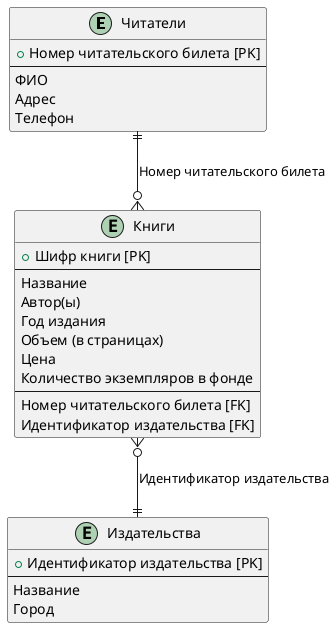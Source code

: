 @startuml library
scale 1

entity "Читатели" as readers {
  + Номер читательского билета [PK]
  --
  ФИО
  Адрес
  Телефон
}

entity "Книги" as books {
  + Шифр книги [PK]
  --
  Название
  Автор(ы)
  Год издания
  Объем (в страницах)
  Цена
  Количество экземпляров в фонде
  --
  Номер читательского билета [FK]
  Идентификатор издательства [FK]
}

entity "Издательства" as publishers {
  + Идентификатор издательства [PK]
  --
  Название
  Город
}

readers ||--o{ books : Номер читательского билета
books }o--|| publishers : Идентификатор издательства

@enduml